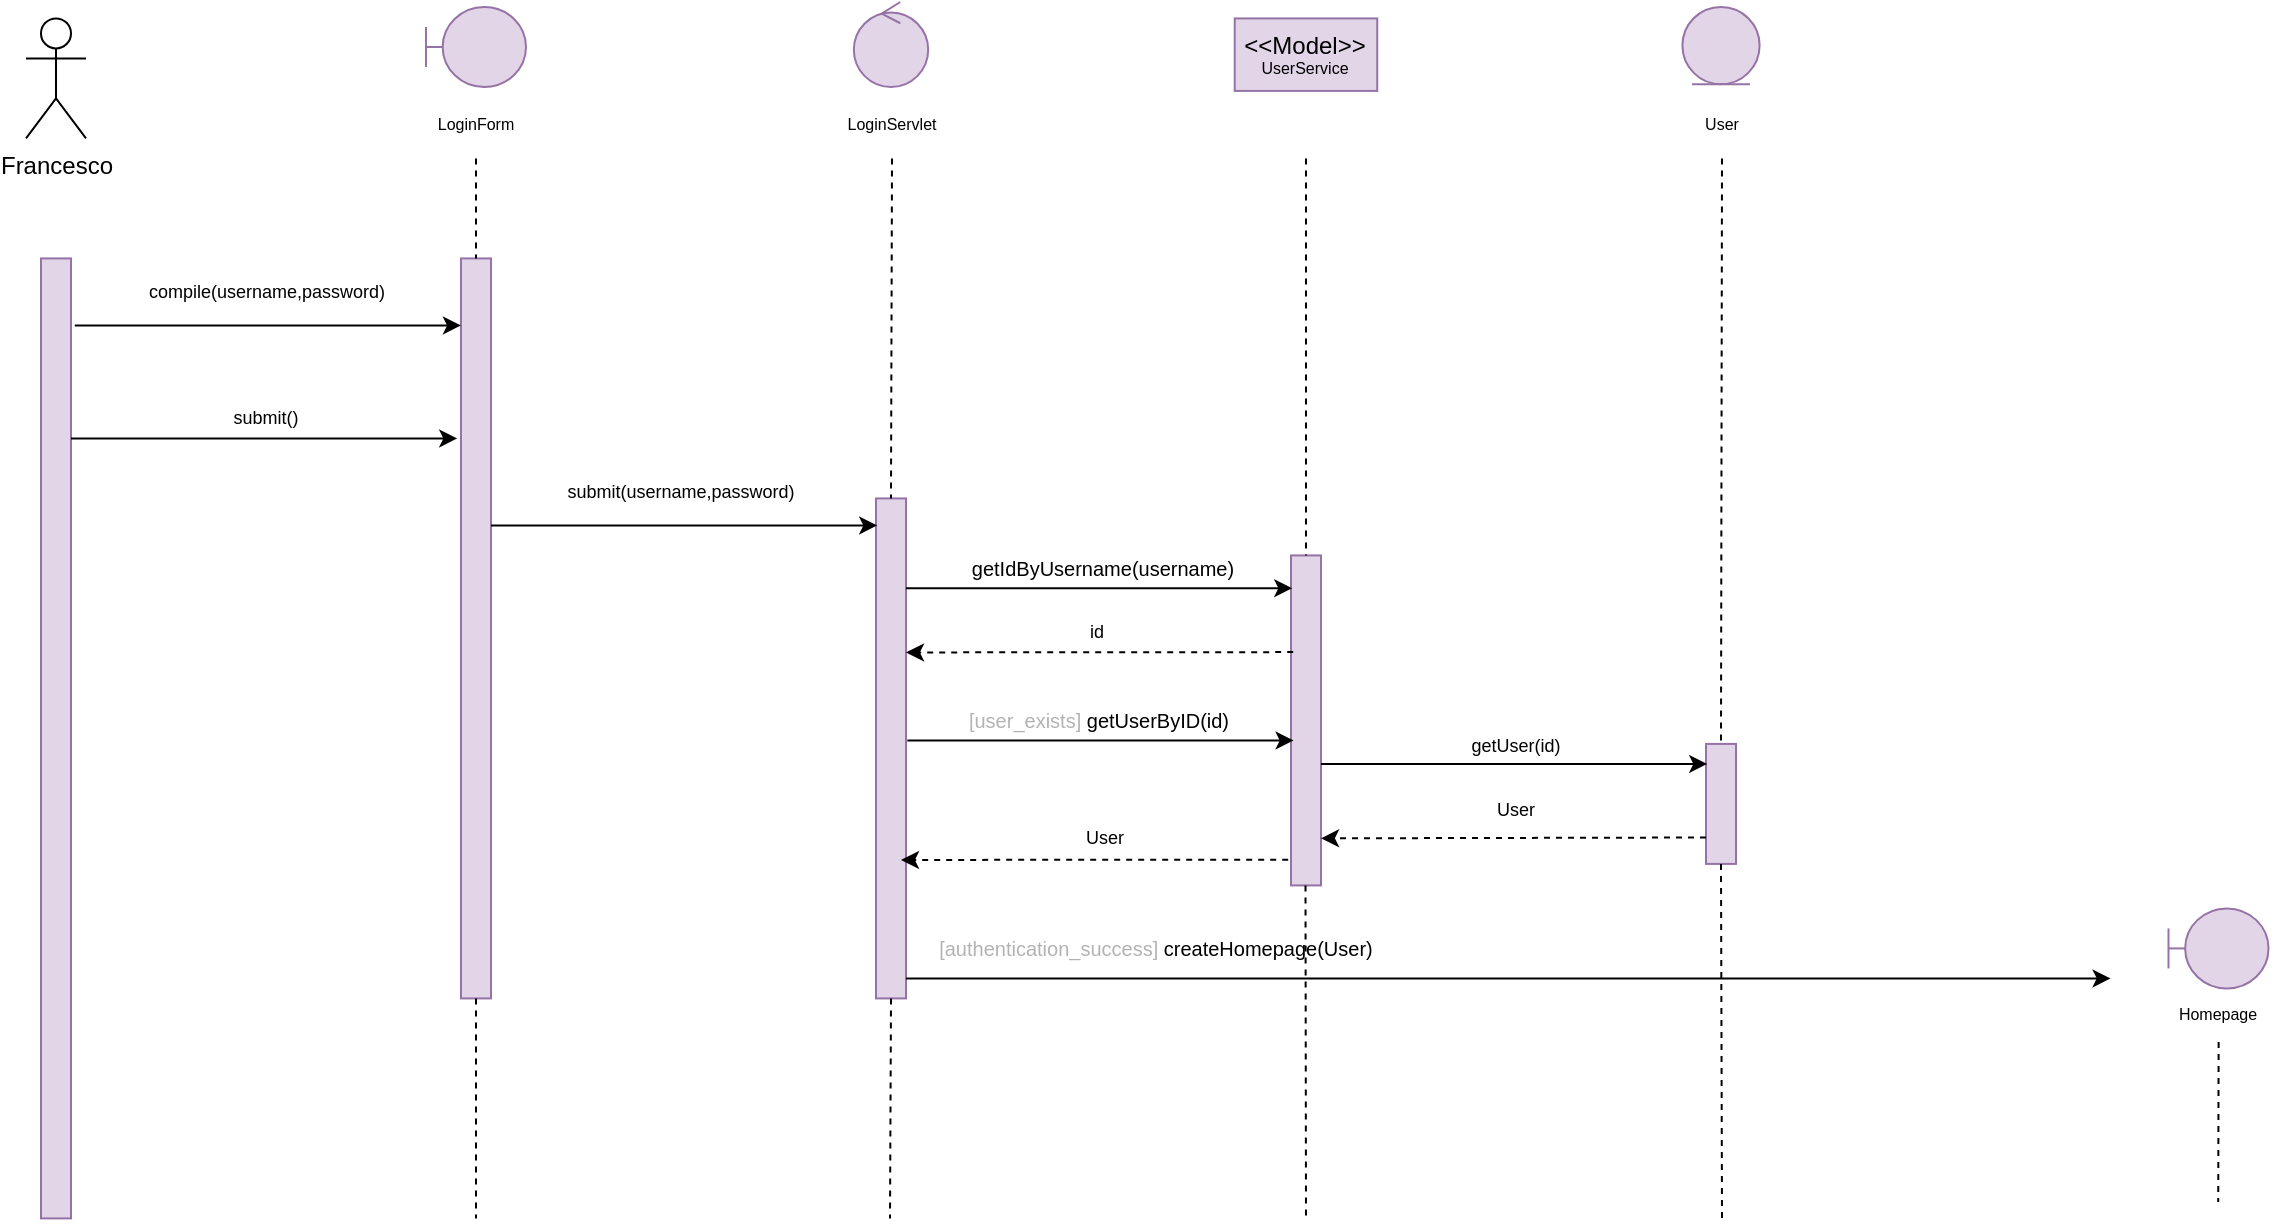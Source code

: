 <mxfile version="15.6.8" type="device"><diagram id="WpRlc5r96wPyT1yBFLWO" name="Page-1"><mxGraphModel dx="1372" dy="717" grid="1" gridSize="10" guides="1" tooltips="1" connect="1" arrows="1" fold="1" page="1" pageScale="1" pageWidth="827" pageHeight="1169" math="0" shadow="0"><root><mxCell id="0"/><mxCell id="1" parent="0"/><mxCell id="WPhjHyZeCxfKg7nktDVD-679" value="Francesco" style="shape=umlActor;verticalLabelPosition=bottom;verticalAlign=top;html=1;outlineConnect=0;" vertex="1" parent="1"><mxGeometry x="710" y="938.21" width="30" height="60" as="geometry"/></mxCell><mxCell id="WPhjHyZeCxfKg7nktDVD-680" value="" style="rounded=0;whiteSpace=wrap;html=1;fillColor=#e1d5e7;strokeColor=#9673a6;" vertex="1" parent="1"><mxGeometry x="717.5" y="1058.21" width="15" height="480" as="geometry"/></mxCell><mxCell id="WPhjHyZeCxfKg7nktDVD-681" value="" style="rounded=0;whiteSpace=wrap;html=1;fillColor=#e1d5e7;strokeColor=#9673a6;" vertex="1" parent="1"><mxGeometry x="927.5" y="1058.21" width="15" height="370" as="geometry"/></mxCell><mxCell id="WPhjHyZeCxfKg7nktDVD-682" value="" style="endArrow=none;dashed=1;html=1;rounded=0;fontSize=8;entryX=0.5;entryY=0;entryDx=0;entryDy=0;exitX=0.5;exitY=1;exitDx=0;exitDy=0;" edge="1" parent="1" target="WPhjHyZeCxfKg7nktDVD-681"><mxGeometry width="50" height="50" relative="1" as="geometry"><mxPoint x="935" y="1008.21" as="sourcePoint"/><mxPoint x="957.5" y="1068.21" as="targetPoint"/></mxGeometry></mxCell><mxCell id="WPhjHyZeCxfKg7nktDVD-683" value="&lt;div&gt;LoginForm&lt;br&gt;&lt;/div&gt;" style="text;html=1;strokeColor=none;fillColor=none;align=center;verticalAlign=middle;whiteSpace=wrap;rounded=0;fontSize=8;" vertex="1" parent="1"><mxGeometry x="920" y="983.21" width="30" height="15" as="geometry"/></mxCell><mxCell id="WPhjHyZeCxfKg7nktDVD-684" value="submit()" style="text;html=1;strokeColor=none;fillColor=none;align=center;verticalAlign=middle;whiteSpace=wrap;rounded=0;fontSize=9;" vertex="1" parent="1"><mxGeometry x="770" y="1128.21" width="120" height="20" as="geometry"/></mxCell><mxCell id="WPhjHyZeCxfKg7nktDVD-685" value="LoginServlet" style="text;html=1;strokeColor=none;fillColor=none;align=center;verticalAlign=middle;whiteSpace=wrap;rounded=0;fontSize=8;" vertex="1" parent="1"><mxGeometry x="1127.5" y="983.21" width="30" height="15" as="geometry"/></mxCell><mxCell id="WPhjHyZeCxfKg7nktDVD-686" value="" style="rounded=0;whiteSpace=wrap;html=1;fillColor=#e1d5e7;strokeColor=#9673a6;" vertex="1" parent="1"><mxGeometry x="1135" y="1178.21" width="15" height="250" as="geometry"/></mxCell><mxCell id="WPhjHyZeCxfKg7nktDVD-687" value="" style="endArrow=none;dashed=1;html=1;rounded=0;fontSize=8;entryX=0.5;entryY=0;entryDx=0;entryDy=0;" edge="1" parent="1" target="WPhjHyZeCxfKg7nktDVD-686"><mxGeometry width="50" height="50" relative="1" as="geometry"><mxPoint x="1143" y="1008.21" as="sourcePoint"/><mxPoint x="1187.5" y="1081.71" as="targetPoint"/></mxGeometry></mxCell><mxCell id="WPhjHyZeCxfKg7nktDVD-688" value="&lt;font color=&quot;#B3B3B3&quot;&gt;[user_exists]&lt;/font&gt; getUserByID(id)" style="text;html=1;strokeColor=none;fillColor=none;align=center;verticalAlign=middle;whiteSpace=wrap;rounded=0;fontSize=10;" vertex="1" parent="1"><mxGeometry x="1149.75" y="1279.21" width="192.5" height="20" as="geometry"/></mxCell><mxCell id="WPhjHyZeCxfKg7nktDVD-689" value="" style="rounded=0;whiteSpace=wrap;html=1;fillColor=#e1d5e7;strokeColor=#9673a6;" vertex="1" parent="1"><mxGeometry x="1342.5" y="1206.71" width="15" height="165" as="geometry"/></mxCell><mxCell id="WPhjHyZeCxfKg7nktDVD-690" value="" style="endArrow=none;dashed=1;html=1;rounded=0;fontSize=8;entryX=0.5;entryY=0;entryDx=0;entryDy=0;" edge="1" parent="1" target="WPhjHyZeCxfKg7nktDVD-689"><mxGeometry width="50" height="50" relative="1" as="geometry"><mxPoint x="1350" y="1008.21" as="sourcePoint"/><mxPoint x="1372.5" y="1106.71" as="targetPoint"/></mxGeometry></mxCell><mxCell id="WPhjHyZeCxfKg7nktDVD-691" value="getUser(id)" style="text;html=1;strokeColor=none;fillColor=none;align=center;verticalAlign=middle;whiteSpace=wrap;rounded=0;fontSize=9;" vertex="1" parent="1"><mxGeometry x="1360" y="1291.96" width="190" height="20" as="geometry"/></mxCell><mxCell id="WPhjHyZeCxfKg7nktDVD-692" value="" style="rounded=0;whiteSpace=wrap;html=1;fillColor=#e1d5e7;strokeColor=#9673a6;" vertex="1" parent="1"><mxGeometry x="1550" y="1300.96" width="15" height="60" as="geometry"/></mxCell><mxCell id="WPhjHyZeCxfKg7nktDVD-693" value="" style="endArrow=none;dashed=1;html=1;rounded=0;fontSize=8;entryX=0.5;entryY=0;entryDx=0;entryDy=0;" edge="1" parent="1" target="WPhjHyZeCxfKg7nktDVD-692"><mxGeometry width="50" height="50" relative="1" as="geometry"><mxPoint x="1558" y="1008.21" as="sourcePoint"/><mxPoint x="1484.66" y="1199.46" as="targetPoint"/></mxGeometry></mxCell><mxCell id="WPhjHyZeCxfKg7nktDVD-694" value="User" style="text;html=1;strokeColor=none;fillColor=none;align=center;verticalAlign=middle;whiteSpace=wrap;rounded=0;fontSize=9;" vertex="1" parent="1"><mxGeometry x="1395" y="1331.21" width="120" height="5" as="geometry"/></mxCell><mxCell id="WPhjHyZeCxfKg7nktDVD-695" value="" style="endArrow=classic;html=1;rounded=0;dashed=1;fontSize=7;entryX=1;entryY=0.333;entryDx=0;entryDy=0;entryPerimeter=0;" edge="1" parent="1"><mxGeometry width="50" height="50" relative="1" as="geometry"><mxPoint x="1550" y="1347.75" as="sourcePoint"/><mxPoint x="1357.5" y="1348.17" as="targetPoint"/></mxGeometry></mxCell><mxCell id="WPhjHyZeCxfKg7nktDVD-696" value="" style="endArrow=none;dashed=1;html=1;rounded=0;fontSize=8;exitX=0.5;exitY=1;exitDx=0;exitDy=0;" edge="1" parent="1" source="WPhjHyZeCxfKg7nktDVD-692"><mxGeometry width="50" height="50" relative="1" as="geometry"><mxPoint x="1484.99" y="1414.46" as="sourcePoint"/><mxPoint x="1558" y="1538.21" as="targetPoint"/></mxGeometry></mxCell><mxCell id="WPhjHyZeCxfKg7nktDVD-697" value="" style="endArrow=none;dashed=1;html=1;rounded=0;fontSize=8;exitX=0.5;exitY=1;exitDx=0;exitDy=0;" edge="1" parent="1" source="WPhjHyZeCxfKg7nktDVD-681"><mxGeometry width="50" height="50" relative="1" as="geometry"><mxPoint x="935" y="1438.21" as="sourcePoint"/><mxPoint x="935" y="1538.21" as="targetPoint"/><Array as="points"/></mxGeometry></mxCell><mxCell id="WPhjHyZeCxfKg7nktDVD-698" value="User" style="text;html=1;strokeColor=none;fillColor=none;align=center;verticalAlign=middle;whiteSpace=wrap;rounded=0;fontSize=8;" vertex="1" parent="1"><mxGeometry x="1542.5" y="983.21" width="30" height="15" as="geometry"/></mxCell><mxCell id="WPhjHyZeCxfKg7nktDVD-699" value="" style="endArrow=classic;html=1;rounded=0;exitX=1;exitY=0;exitDx=0;exitDy=0;entryX=-0.125;entryY=0.121;entryDx=0;entryDy=0;entryPerimeter=0;" edge="1" parent="1"><mxGeometry width="50" height="50" relative="1" as="geometry"><mxPoint x="732.5" y="1148.28" as="sourcePoint"/><mxPoint x="925.625" y="1148.21" as="targetPoint"/><Array as="points"><mxPoint x="780" y="1148.28"/><mxPoint x="800" y="1148.28"/></Array></mxGeometry></mxCell><mxCell id="WPhjHyZeCxfKg7nktDVD-700" value="" style="endArrow=classic;html=1;rounded=0;exitX=1;exitY=0;exitDx=0;exitDy=0;entryX=-0.125;entryY=0.121;entryDx=0;entryDy=0;entryPerimeter=0;" edge="1" parent="1"><mxGeometry width="50" height="50" relative="1" as="geometry"><mxPoint x="942.5" y="1191.78" as="sourcePoint"/><mxPoint x="1135.625" y="1191.71" as="targetPoint"/><Array as="points"><mxPoint x="990" y="1191.78"/><mxPoint x="1010" y="1191.78"/></Array></mxGeometry></mxCell><mxCell id="WPhjHyZeCxfKg7nktDVD-701" value="&lt;div style=&quot;font-size: 9px&quot;&gt;&lt;font style=&quot;font-size: 9px&quot;&gt;submit(username,password)&lt;/font&gt;&lt;/div&gt;" style="text;html=1;strokeColor=none;fillColor=none;align=center;verticalAlign=middle;whiteSpace=wrap;rounded=0;fontSize=9;" vertex="1" parent="1"><mxGeometry x="940" y="1158.21" width="195" height="33.5" as="geometry"/></mxCell><mxCell id="WPhjHyZeCxfKg7nktDVD-702" value="" style="endArrow=classic;html=1;rounded=0;exitX=1;exitY=0;exitDx=0;exitDy=0;entryX=-0.125;entryY=0.121;entryDx=0;entryDy=0;entryPerimeter=0;" edge="1" parent="1"><mxGeometry width="50" height="50" relative="1" as="geometry"><mxPoint x="734.38" y="1091.78" as="sourcePoint"/><mxPoint x="927.505" y="1091.71" as="targetPoint"/><Array as="points"><mxPoint x="781.88" y="1091.78"/><mxPoint x="801.88" y="1091.78"/></Array></mxGeometry></mxCell><mxCell id="WPhjHyZeCxfKg7nktDVD-703" value="" style="endArrow=classic;html=1;rounded=0;exitX=1;exitY=0;exitDx=0;exitDy=0;entryX=-0.125;entryY=0.121;entryDx=0;entryDy=0;entryPerimeter=0;" edge="1" parent="1"><mxGeometry width="50" height="50" relative="1" as="geometry"><mxPoint x="1150" y="1223.14" as="sourcePoint"/><mxPoint x="1343.125" y="1223.07" as="targetPoint"/><Array as="points"><mxPoint x="1197.5" y="1223.14"/><mxPoint x="1217.5" y="1223.14"/></Array></mxGeometry></mxCell><mxCell id="WPhjHyZeCxfKg7nktDVD-704" value="&lt;div style=&quot;font-size: 9px&quot;&gt;&lt;font style=&quot;font-size: 9px&quot;&gt;compile(username,password)&lt;/font&gt;&lt;/div&gt;" style="text;html=1;strokeColor=none;fillColor=none;align=center;verticalAlign=middle;whiteSpace=wrap;rounded=0;fontSize=9;" vertex="1" parent="1"><mxGeometry x="732.5" y="1058.21" width="195" height="33.5" as="geometry"/></mxCell><mxCell id="WPhjHyZeCxfKg7nktDVD-705" value="User" style="text;html=1;strokeColor=none;fillColor=none;align=center;verticalAlign=middle;whiteSpace=wrap;rounded=0;fontSize=9;" vertex="1" parent="1"><mxGeometry x="1152.25" y="1331.21" width="195" height="33.5" as="geometry"/></mxCell><mxCell id="WPhjHyZeCxfKg7nktDVD-706" value="" style="endArrow=classic;html=1;rounded=0;dashed=1;fontSize=7;exitX=0.073;exitY=0.293;exitDx=0;exitDy=0;exitPerimeter=0;" edge="1" parent="1" source="WPhjHyZeCxfKg7nktDVD-689"><mxGeometry width="50" height="50" relative="1" as="geometry"><mxPoint x="1339.505" y="1254.81" as="sourcePoint"/><mxPoint x="1150" y="1255.21" as="targetPoint"/></mxGeometry></mxCell><mxCell id="WPhjHyZeCxfKg7nktDVD-707" value="id" style="text;html=1;strokeColor=none;fillColor=none;align=center;verticalAlign=middle;whiteSpace=wrap;rounded=0;fontSize=9;" vertex="1" parent="1"><mxGeometry x="1147.5" y="1238.21" width="195" height="13.5" as="geometry"/></mxCell><mxCell id="WPhjHyZeCxfKg7nktDVD-708" value="" style="endArrow=classic;html=1;rounded=0;dashed=1;fontSize=7;exitX=0.073;exitY=0.293;exitDx=0;exitDy=0;exitPerimeter=0;" edge="1" parent="1"><mxGeometry width="50" height="50" relative="1" as="geometry"><mxPoint x="1341.095" y="1358.815" as="sourcePoint"/><mxPoint x="1147.5" y="1358.97" as="targetPoint"/></mxGeometry></mxCell><mxCell id="WPhjHyZeCxfKg7nktDVD-709" value="getIdByUsername(username)" style="text;html=1;strokeColor=none;fillColor=none;align=center;verticalAlign=middle;whiteSpace=wrap;rounded=0;fontSize=10;" vertex="1" parent="1"><mxGeometry x="1152.25" y="1208.21" width="192.5" height="10" as="geometry"/></mxCell><mxCell id="WPhjHyZeCxfKg7nktDVD-710" value="" style="endArrow=classic;html=1;rounded=0;exitX=1;exitY=0;exitDx=0;exitDy=0;entryX=-0.125;entryY=0.121;entryDx=0;entryDy=0;entryPerimeter=0;" edge="1" parent="1"><mxGeometry width="50" height="50" relative="1" as="geometry"><mxPoint x="1150.69" y="1299.28" as="sourcePoint"/><mxPoint x="1343.815" y="1299.21" as="targetPoint"/><Array as="points"><mxPoint x="1198.19" y="1299.28"/><mxPoint x="1218.19" y="1299.28"/></Array></mxGeometry></mxCell><mxCell id="WPhjHyZeCxfKg7nktDVD-711" value="" style="endArrow=classic;html=1;rounded=0;exitX=1;exitY=0;exitDx=0;exitDy=0;entryX=-0.125;entryY=0.121;entryDx=0;entryDy=0;entryPerimeter=0;" edge="1" parent="1"><mxGeometry width="50" height="50" relative="1" as="geometry"><mxPoint x="1357.5" y="1311.03" as="sourcePoint"/><mxPoint x="1550.625" y="1310.96" as="targetPoint"/><Array as="points"><mxPoint x="1405" y="1311.03"/><mxPoint x="1425" y="1311.03"/></Array></mxGeometry></mxCell><mxCell id="WPhjHyZeCxfKg7nktDVD-712" value="&lt;div&gt;&lt;font color=&quot;#B3B3B3&quot;&gt;[authentication_success] &lt;/font&gt;createHomepage(User)&lt;/div&gt;" style="text;html=1;strokeColor=none;fillColor=none;align=center;verticalAlign=middle;whiteSpace=wrap;rounded=0;fontSize=10;" vertex="1" parent="1"><mxGeometry x="1149.75" y="1393.21" width="250.25" height="20" as="geometry"/></mxCell><mxCell id="WPhjHyZeCxfKg7nktDVD-713" value="" style="endArrow=classic;html=1;rounded=0;exitX=1;exitY=0;exitDx=0;exitDy=0;" edge="1" parent="1"><mxGeometry width="50" height="50" relative="1" as="geometry"><mxPoint x="1150" y="1418.28" as="sourcePoint"/><mxPoint x="1752.31" y="1418.21" as="targetPoint"/><Array as="points"><mxPoint x="1197.5" y="1418.28"/><mxPoint x="1217.5" y="1418.28"/></Array></mxGeometry></mxCell><mxCell id="WPhjHyZeCxfKg7nktDVD-714" value="" style="endArrow=none;dashed=1;html=1;rounded=0;fontSize=8;exitX=0.5;exitY=1;exitDx=0;exitDy=0;" edge="1" parent="1"><mxGeometry width="50" height="50" relative="1" as="geometry"><mxPoint x="1349.75" y="1371.71" as="sourcePoint"/><mxPoint x="1350" y="1538.21" as="targetPoint"/></mxGeometry></mxCell><mxCell id="WPhjHyZeCxfKg7nktDVD-715" value="" style="endArrow=none;dashed=1;html=1;rounded=0;fontSize=8;exitX=0.5;exitY=1;exitDx=0;exitDy=0;" edge="1" parent="1" source="WPhjHyZeCxfKg7nktDVD-686"><mxGeometry width="50" height="50" relative="1" as="geometry"><mxPoint x="1142" y="1438.21" as="sourcePoint"/><mxPoint x="1142" y="1538.21" as="targetPoint"/></mxGeometry></mxCell><mxCell id="WPhjHyZeCxfKg7nktDVD-717" value="" style="endArrow=none;dashed=1;html=1;rounded=0;fontSize=8;" edge="1" parent="1"><mxGeometry width="50" height="50" relative="1" as="geometry"><mxPoint x="1806.32" y="1450" as="sourcePoint"/><mxPoint x="1806.11" y="1530" as="targetPoint"/></mxGeometry></mxCell><mxCell id="WPhjHyZeCxfKg7nktDVD-718" value="&lt;div&gt;Homepage&lt;/div&gt;" style="text;html=1;strokeColor=none;fillColor=none;align=center;verticalAlign=middle;whiteSpace=wrap;rounded=0;fontSize=8;" vertex="1" parent="1"><mxGeometry x="1791.25" y="1428.21" width="30" height="15" as="geometry"/></mxCell><mxCell id="WPhjHyZeCxfKg7nktDVD-719" value="" style="shape=umlBoundary;whiteSpace=wrap;html=1;fillColor=#e1d5e7;strokeColor=#9673a6;" vertex="1" parent="1"><mxGeometry x="910.0" y="932.5" width="50" height="40" as="geometry"/></mxCell><mxCell id="WPhjHyZeCxfKg7nktDVD-720" value="" style="ellipse;shape=umlControl;whiteSpace=wrap;html=1;fillColor=#e1d5e7;strokeColor=#9673a6;" vertex="1" parent="1"><mxGeometry x="1123.91" y="930" width="37.19" height="42.5" as="geometry"/></mxCell><mxCell id="WPhjHyZeCxfKg7nktDVD-721" value="&lt;div&gt;&amp;lt;&amp;lt;Model&amp;gt;&amp;gt;&lt;/div&gt;&lt;div style=&quot;font-size: 8px&quot;&gt;UserService&lt;br&gt;&lt;/div&gt;" style="rounded=0;whiteSpace=wrap;html=1;fillColor=#e1d5e7;strokeColor=#9673a6;" vertex="1" parent="1"><mxGeometry x="1314.37" y="938.21" width="71.25" height="36.25" as="geometry"/></mxCell><mxCell id="WPhjHyZeCxfKg7nktDVD-722" value="" style="ellipse;shape=umlEntity;whiteSpace=wrap;html=1;fontSize=8;fillColor=#e1d5e7;strokeColor=#9673a6;" vertex="1" parent="1"><mxGeometry x="1538.21" y="932.5" width="38.59" height="38.59" as="geometry"/></mxCell><mxCell id="WPhjHyZeCxfKg7nktDVD-723" value="" style="shape=umlBoundary;whiteSpace=wrap;html=1;fillColor=#e1d5e7;strokeColor=#9673a6;" vertex="1" parent="1"><mxGeometry x="1781.25" y="1383.21" width="50" height="40" as="geometry"/></mxCell></root></mxGraphModel></diagram></mxfile>
